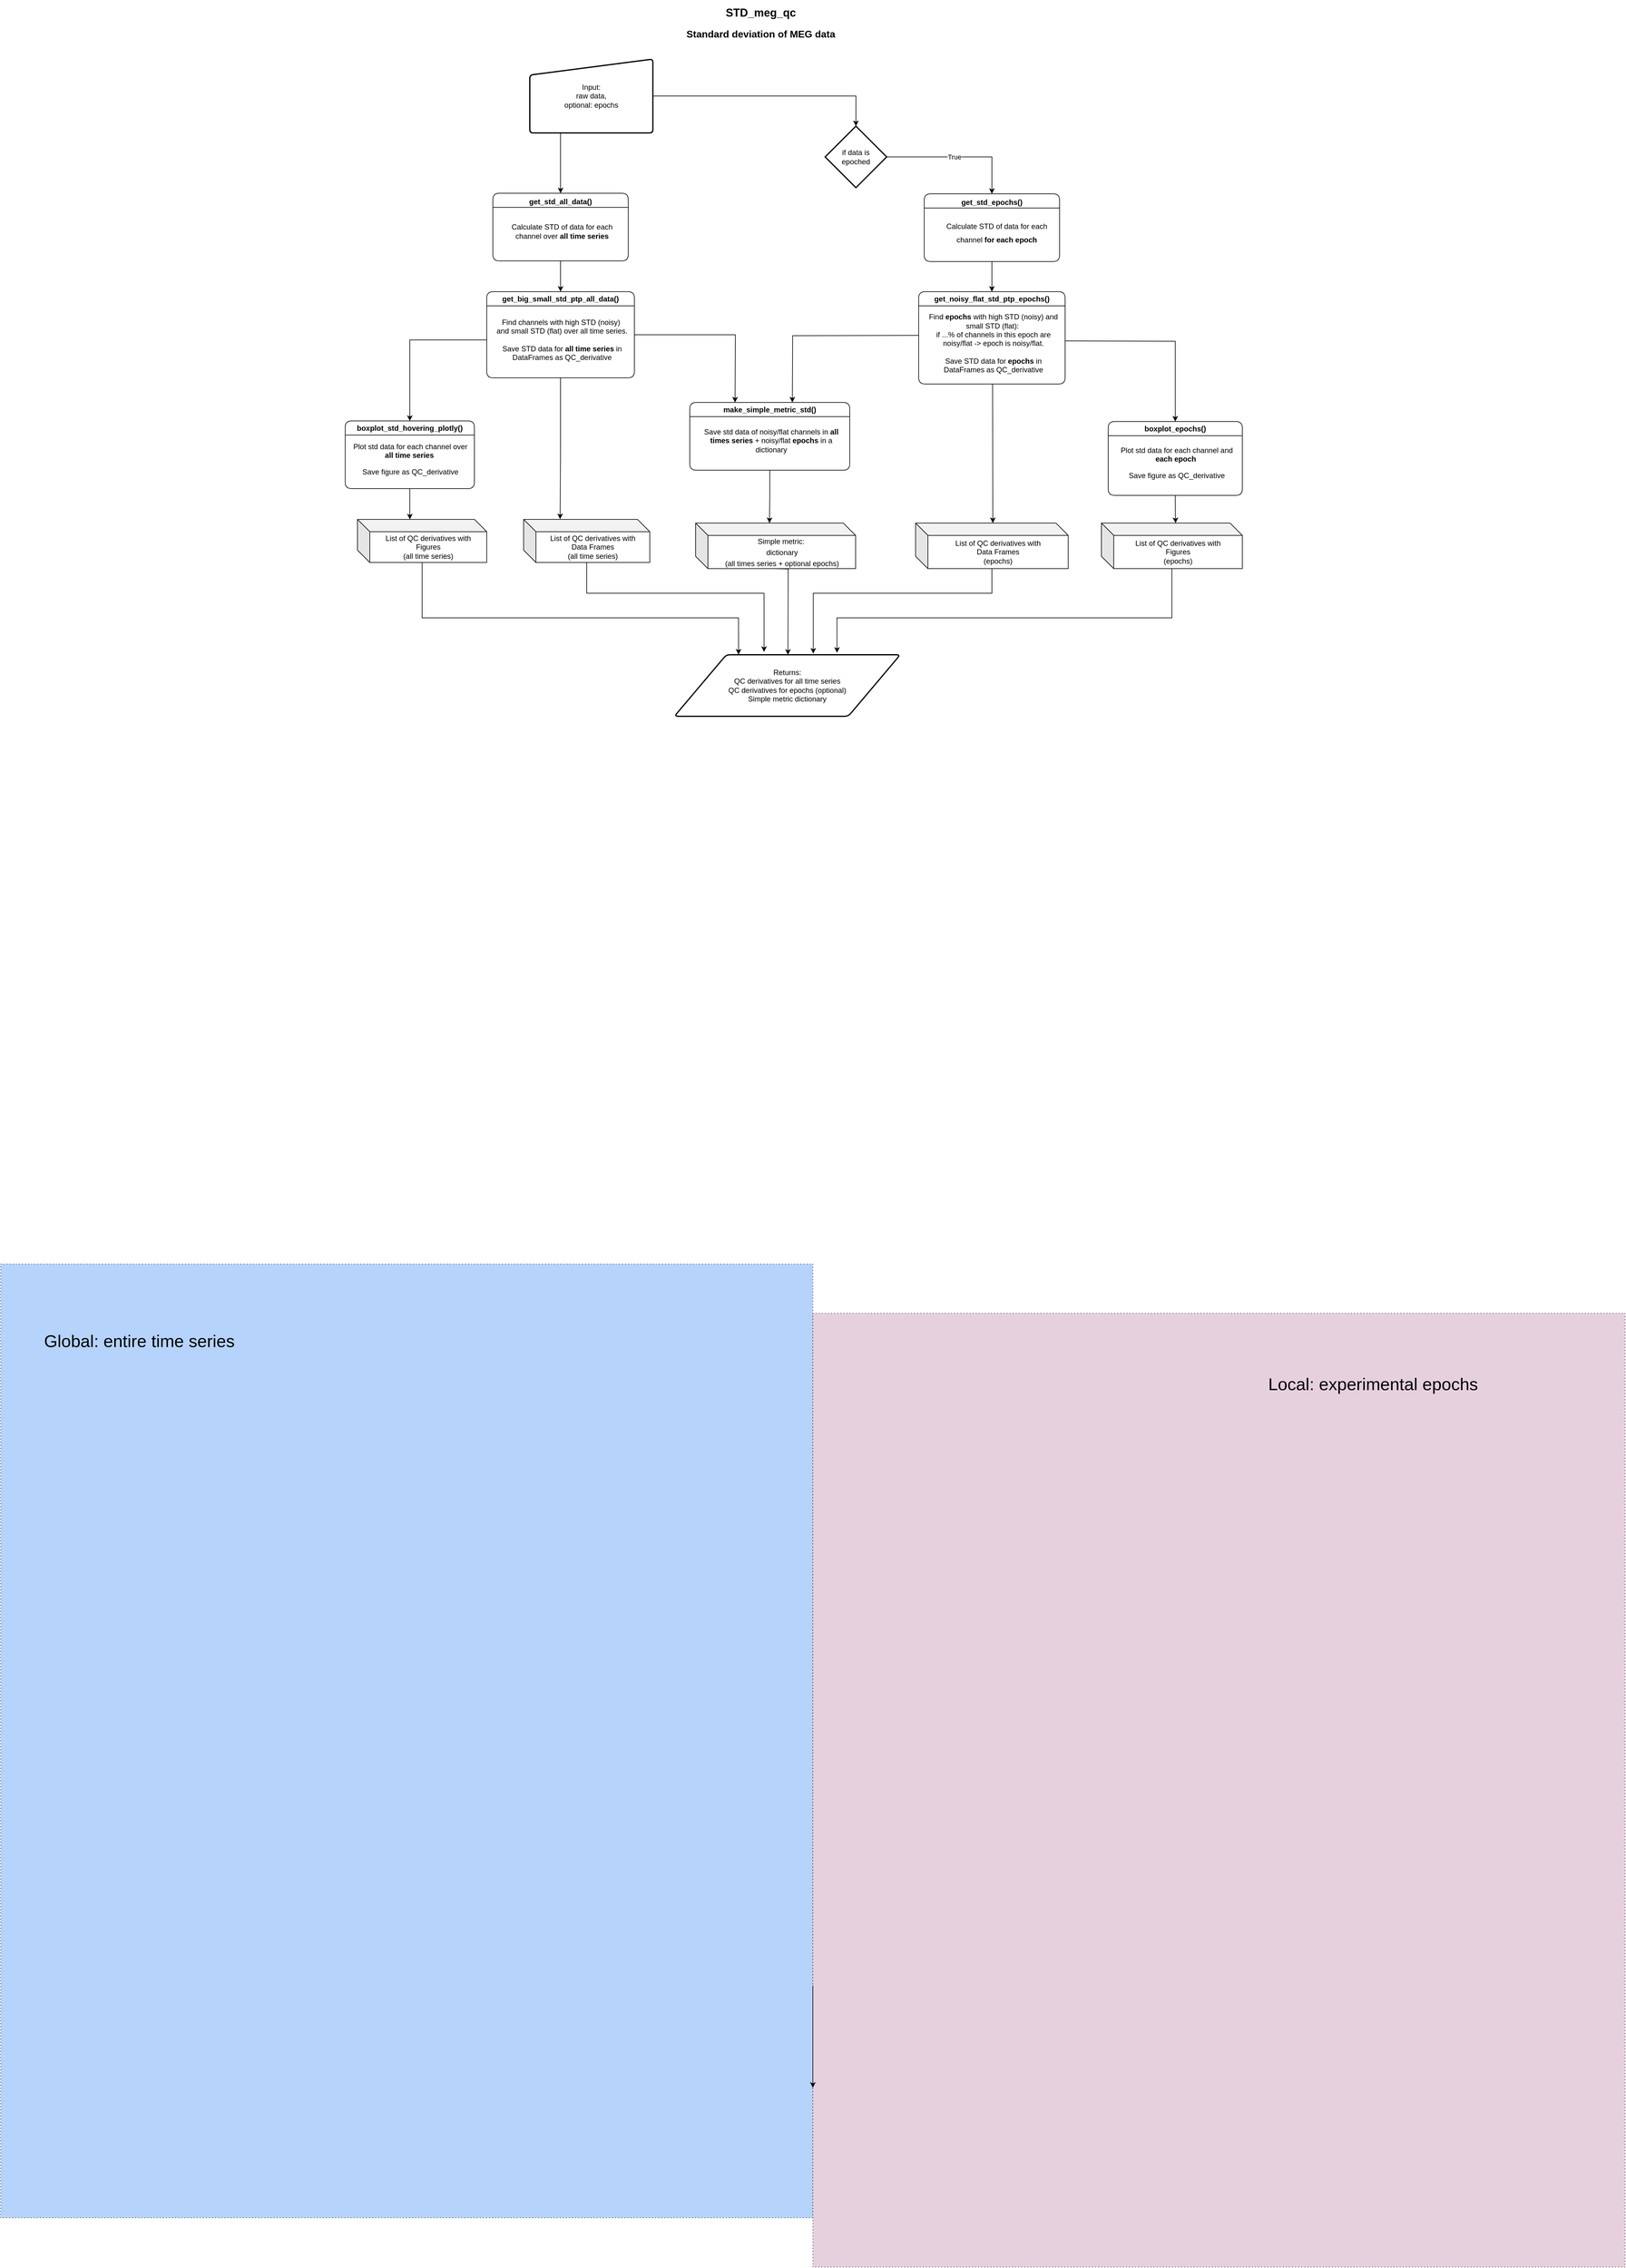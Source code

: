 <mxfile version="20.8.16" type="device"><diagram name="Page-1" id="929967ad-93f9-6ef4-fab6-5d389245f69c"><mxGraphModel dx="2874" dy="1614" grid="1" gridSize="10" guides="1" tooltips="1" connect="1" arrows="1" fold="1" page="0" pageScale="1.5" pageWidth="1169" pageHeight="826" background="none" math="0" shadow="0"><root><mxCell id="0" style=";html=1;"/><mxCell id="1" style=";html=1;" parent="0"/><mxCell id="1672d66443f91eb5-23" value="&lt;font style=&quot;&quot;&gt;&lt;span style=&quot;font-size: 18px;&quot;&gt;STD_meg_qc&lt;/span&gt;&lt;br&gt;&lt;font style=&quot;font-size: 16px;&quot;&gt;Standard deviation of MEG data&lt;/font&gt;&lt;/font&gt;" style="text;strokeColor=none;fillColor=none;html=1;fontSize=28;fontStyle=1;verticalAlign=middle;align=center;fontFamily=Helvetica;" parent="1" vertex="1"><mxGeometry x="210" y="-30" width="1010" height="60" as="geometry"/></mxCell><mxCell id="7kQUwR05Db2AxijS4nxS-154" style="edgeStyle=orthogonalEdgeStyle;rounded=0;orthogonalLoop=1;jettySize=auto;html=1;entryX=0.397;entryY=-0.047;entryDx=0;entryDy=0;entryPerimeter=0;fontFamily=Helvetica;fontSize=12;" parent="1" source="_AQNHTN7oGHshsWPynQ7-9" target="7kQUwR05Db2AxijS4nxS-50" edge="1"><mxGeometry relative="1" as="geometry"><Array as="points"><mxPoint x="433" y="930"/><mxPoint x="721" y="930"/></Array></mxGeometry></mxCell><mxCell id="_AQNHTN7oGHshsWPynQ7-9" value="List of QC derivatives with&lt;br style=&quot;font-size: 12px;&quot;&gt;Data Frames&lt;br style=&quot;font-size: 12px;&quot;&gt;(all time series)" style="shape=cube;whiteSpace=wrap;html=1;boundedLbl=1;backgroundOutline=1;darkOpacity=0.05;darkOpacity2=0.1;fontSize=12;fontFamily=Helvetica;" parent="1" vertex="1"><mxGeometry x="330" y="810" width="205" height="70" as="geometry"/></mxCell><mxCell id="7kQUwR05Db2AxijS4nxS-155" style="edgeStyle=orthogonalEdgeStyle;rounded=0;orthogonalLoop=1;jettySize=auto;html=1;entryX=0.284;entryY=-0.004;entryDx=0;entryDy=0;entryPerimeter=0;fontFamily=Helvetica;fontSize=12;" parent="1" source="_AQNHTN7oGHshsWPynQ7-10" target="7kQUwR05Db2AxijS4nxS-50" edge="1"><mxGeometry relative="1" as="geometry"><Array as="points"><mxPoint x="165" y="970"/><mxPoint x="679" y="970"/></Array></mxGeometry></mxCell><mxCell id="_AQNHTN7oGHshsWPynQ7-10" value="List of QC derivatives with&lt;br style=&quot;font-size: 12px;&quot;&gt;Figures&lt;br style=&quot;font-size: 12px;&quot;&gt;(all time series)" style="shape=cube;whiteSpace=wrap;html=1;boundedLbl=1;backgroundOutline=1;darkOpacity=0.05;darkOpacity2=0.1;fontSize=12;fontFamily=Helvetica;" parent="1" vertex="1"><mxGeometry x="60" y="810" width="210" height="70" as="geometry"/></mxCell><mxCell id="7kQUwR05Db2AxijS4nxS-45" style="edgeStyle=orthogonalEdgeStyle;rounded=0;orthogonalLoop=1;jettySize=auto;html=1;exitX=0.5;exitY=1;exitDx=0;exitDy=0;entryX=0;entryY=0;entryDx=120.5;entryDy=0;entryPerimeter=0;fontFamily=Helvetica;" parent="1" source="7kQUwR05Db2AxijS4nxS-135" target="_AQNHTN7oGHshsWPynQ7-19" edge="1"><mxGeometry relative="1" as="geometry"><mxPoint x="1391.56" y="730" as="sourcePoint"/></mxGeometry></mxCell><mxCell id="7kQUwR05Db2AxijS4nxS-156" style="edgeStyle=orthogonalEdgeStyle;rounded=0;orthogonalLoop=1;jettySize=auto;html=1;entryX=0.72;entryY=-0.033;entryDx=0;entryDy=0;entryPerimeter=0;fontFamily=Helvetica;fontSize=12;" parent="1" source="_AQNHTN7oGHshsWPynQ7-19" target="7kQUwR05Db2AxijS4nxS-50" edge="1"><mxGeometry relative="1" as="geometry"><Array as="points"><mxPoint x="1384" y="970"/><mxPoint x="839" y="970"/></Array></mxGeometry></mxCell><mxCell id="_AQNHTN7oGHshsWPynQ7-19" value="List of QC derivatives with&lt;br style=&quot;font-size: 12px;&quot;&gt;Figures&lt;br style=&quot;font-size: 12px;&quot;&gt;(epochs)" style="shape=cube;whiteSpace=wrap;html=1;boundedLbl=1;backgroundOutline=1;darkOpacity=0.05;darkOpacity2=0.1;fontSize=12;fontFamily=Helvetica;" parent="1" vertex="1"><mxGeometry x="1269" y="816" width="229" height="74" as="geometry"/></mxCell><mxCell id="7kQUwR05Db2AxijS4nxS-153" style="edgeStyle=orthogonalEdgeStyle;rounded=0;orthogonalLoop=1;jettySize=auto;html=1;entryX=0.615;entryY=-0.019;entryDx=0;entryDy=0;entryPerimeter=0;fontFamily=Helvetica;fontSize=12;" parent="1" source="_AQNHTN7oGHshsWPynQ7-20" target="7kQUwR05Db2AxijS4nxS-50" edge="1"><mxGeometry relative="1" as="geometry"><Array as="points"><mxPoint x="1091" y="930"/><mxPoint x="801" y="930"/></Array></mxGeometry></mxCell><mxCell id="_AQNHTN7oGHshsWPynQ7-20" value="List of QC derivatives with&lt;br style=&quot;font-size: 12px;&quot;&gt;Data Frames&lt;br style=&quot;font-size: 12px;&quot;&gt;(epochs)" style="shape=cube;whiteSpace=wrap;html=1;boundedLbl=1;backgroundOutline=1;darkOpacity=0.05;darkOpacity2=0.1;fontSize=12;fontFamily=Helvetica;" parent="1" vertex="1"><mxGeometry x="967" y="816" width="248" height="74" as="geometry"/></mxCell><mxCell id="j-ePfxGCvIgjRonhG07--5" style="edgeStyle=orthogonalEdgeStyle;rounded=0;orthogonalLoop=1;jettySize=auto;html=1;entryX=0.5;entryY=0;entryDx=0;entryDy=0;fontSize=16;" parent="1" edge="1"><mxGeometry relative="1" as="geometry"><mxPoint x="736.5" y="890" as="sourcePoint"/><mxPoint x="759.5" y="1030" as="targetPoint"/></mxGeometry></mxCell><mxCell id="_AQNHTN7oGHshsWPynQ7-24" value="&lt;div style=&quot;font-size: 12px; line-height: 18px;&quot;&gt;Simple metric:&amp;nbsp;&lt;/div&gt;&lt;div style=&quot;font-size: 12px; line-height: 18px;&quot;&gt;dictionary&lt;/div&gt;&lt;div style=&quot;font-size: 12px; line-height: 18px;&quot;&gt;(all times series + optional epochs)&lt;/div&gt;" style="shape=cube;whiteSpace=wrap;html=1;boundedLbl=1;backgroundOutline=1;darkOpacity=0.05;darkOpacity2=0.1;fontSize=12;fontFamily=Helvetica;" parent="1" vertex="1"><mxGeometry x="609.5" y="816" width="260" height="74" as="geometry"/></mxCell><mxCell id="_AQNHTN7oGHshsWPynQ7-32" value="&lt;p style=&quot;line-height: 18px;&quot;&gt;&lt;br&gt;&lt;/p&gt;" style="text;html=1;align=center;verticalAlign=middle;resizable=0;points=[];autosize=1;strokeColor=none;fillColor=none;fontSize=18;fontFamily=Helvetica;" parent="1" vertex="1"><mxGeometry x="55" y="470" width="20" height="70" as="geometry"/></mxCell><mxCell id="5kX12h6zAJPrbqQiqlTQ-20" value="" style="rounded=0;whiteSpace=wrap;html=1;dashed=1;dashPattern=1 4;fontSize=18;fillColor=#B6D3FC;movable=1;resizable=1;rotatable=1;deletable=1;editable=1;connectable=1;" parent="1" vertex="1"><mxGeometry x="-520" y="2020" width="1320.0" height="1550.0" as="geometry"/></mxCell><mxCell id="5kX12h6zAJPrbqQiqlTQ-22" value="" style="rounded=0;whiteSpace=wrap;html=1;dashed=1;dashPattern=1 4;fontSize=18;fillColor=#E6D0DE;movable=1;resizable=1;rotatable=1;deletable=1;editable=1;connectable=1;" parent="1" vertex="1"><mxGeometry x="800" y="2100" width="1320" height="1550" as="geometry"/></mxCell><mxCell id="5kX12h6zAJPrbqQiqlTQ-24" value="Global: entire time series" style="text;html=1;align=center;verticalAlign=middle;resizable=0;points=[];autosize=1;strokeColor=none;fillColor=none;fontSize=28;fontFamily=Helvetica;" parent="1" vertex="1"><mxGeometry x="-460" y="2120" width="330" height="50" as="geometry"/></mxCell><mxCell id="5kX12h6zAJPrbqQiqlTQ-25" value="Local: experimental epochs" style="text;html=1;align=center;verticalAlign=middle;resizable=0;points=[];autosize=1;strokeColor=none;fillColor=none;fontSize=28;fontFamily=Helvetica;" parent="1" vertex="1"><mxGeometry x="1530" y="2190" width="360" height="50" as="geometry"/></mxCell><mxCell id="_AQNHTN7oGHshsWPynQ7-29" value="" style="endArrow=classic;html=1;rounded=0;fontSize=18;fontFamily=Helvetica;entryX=0;entryY=0.812;entryDx=0;entryDy=0;entryPerimeter=0;exitX=0;exitY=0.705;exitDx=0;exitDy=0;exitPerimeter=0;" parent="1" source="5kX12h6zAJPrbqQiqlTQ-22" target="5kX12h6zAJPrbqQiqlTQ-22" edge="1"><mxGeometry width="50" height="50" relative="1" as="geometry"><mxPoint x="820" y="1012" as="sourcePoint"/><mxPoint x="830" y="1182" as="targetPoint"/><Array as="points"/></mxGeometry></mxCell><mxCell id="7kQUwR05Db2AxijS4nxS-111" style="edgeStyle=orthogonalEdgeStyle;rounded=0;orthogonalLoop=1;jettySize=auto;html=1;exitX=0.25;exitY=1;exitDx=0;exitDy=0;entryX=0.5;entryY=0;entryDx=0;entryDy=0;fontSize=18;fontFamily=Helvetica;" parent="1" source="7kQUwR05Db2AxijS4nxS-2" target="7kQUwR05Db2AxijS4nxS-110" edge="1"><mxGeometry relative="1" as="geometry"/></mxCell><mxCell id="7kQUwR05Db2AxijS4nxS-142" style="edgeStyle=orthogonalEdgeStyle;rounded=0;orthogonalLoop=1;jettySize=auto;html=1;exitX=1;exitY=0.5;exitDx=0;exitDy=0;entryX=0.5;entryY=0;entryDx=0;entryDy=0;entryPerimeter=0;fontFamily=Helvetica;fontSize=12;" parent="1" source="7kQUwR05Db2AxijS4nxS-2" target="7kQUwR05Db2AxijS4nxS-29" edge="1"><mxGeometry relative="1" as="geometry"/></mxCell><mxCell id="7kQUwR05Db2AxijS4nxS-2" value="Input:&lt;br&gt;raw data,&lt;br&gt;optional: epochs" style="html=1;strokeWidth=2;shape=manualInput;whiteSpace=wrap;rounded=1;size=26;arcSize=11;fontFamily=Helvetica;" parent="1" vertex="1"><mxGeometry x="340" y="62" width="200" height="120" as="geometry"/></mxCell><mxCell id="7kQUwR05Db2AxijS4nxS-42" style="edgeStyle=orthogonalEdgeStyle;rounded=0;orthogonalLoop=1;jettySize=auto;html=1;exitX=0.5;exitY=1;exitDx=0;exitDy=0;entryX=0.5;entryY=0;entryDx=0;entryDy=0;fontFamily=Helvetica;" parent="1" source="7kQUwR05Db2AxijS4nxS-122" target="7kQUwR05Db2AxijS4nxS-126" edge="1"><mxGeometry relative="1" as="geometry"><mxPoint x="1090" y="322.5" as="sourcePoint"/><mxPoint x="1092" y="440" as="targetPoint"/></mxGeometry></mxCell><mxCell id="7kQUwR05Db2AxijS4nxS-30" style="edgeStyle=orthogonalEdgeStyle;rounded=0;orthogonalLoop=1;jettySize=auto;html=1;entryX=0.5;entryY=0;entryDx=0;entryDy=0;fontFamily=Helvetica;" parent="1" source="7kQUwR05Db2AxijS4nxS-29" target="7kQUwR05Db2AxijS4nxS-122" edge="1"><mxGeometry relative="1" as="geometry"><mxPoint x="1090" y="330" as="targetPoint"/></mxGeometry></mxCell><mxCell id="7kQUwR05Db2AxijS4nxS-31" value="True" style="edgeLabel;html=1;align=center;verticalAlign=middle;resizable=0;points=[];fontFamily=Helvetica;" parent="7kQUwR05Db2AxijS4nxS-30" vertex="1" connectable="0"><mxGeometry x="-0.049" relative="1" as="geometry"><mxPoint as="offset"/></mxGeometry></mxCell><mxCell id="7kQUwR05Db2AxijS4nxS-29" value="if data is&lt;br&gt;epoched" style="strokeWidth=2;html=1;shape=mxgraph.flowchart.decision;whiteSpace=wrap;fontFamily=Helvetica;" parent="1" vertex="1"><mxGeometry x="820" y="171" width="100" height="100" as="geometry"/></mxCell><mxCell id="7kQUwR05Db2AxijS4nxS-46" style="edgeStyle=orthogonalEdgeStyle;rounded=0;orthogonalLoop=1;jettySize=auto;html=1;exitX=0.5;exitY=1;exitDx=0;exitDy=0;entryX=0;entryY=0;entryDx=125.5;entryDy=0;entryPerimeter=0;fontFamily=Helvetica;" parent="1" target="_AQNHTN7oGHshsWPynQ7-20" edge="1"><mxGeometry relative="1" as="geometry"><mxPoint x="1092" y="500" as="sourcePoint"/></mxGeometry></mxCell><mxCell id="7kQUwR05Db2AxijS4nxS-47" style="edgeStyle=orthogonalEdgeStyle;rounded=0;orthogonalLoop=1;jettySize=auto;html=1;exitX=0;exitY=0.5;exitDx=0;exitDy=0;entryX=0.75;entryY=0;entryDx=0;entryDy=0;fontFamily=Helvetica;" parent="1" edge="1"><mxGeometry relative="1" as="geometry"><mxPoint x="972" y="511" as="sourcePoint"/><mxPoint x="766.684" y="620" as="targetPoint"/></mxGeometry></mxCell><mxCell id="7kQUwR05Db2AxijS4nxS-50" value="&lt;div style=&quot;font-size: 12px;&quot;&gt;Returns:&lt;/div&gt;&lt;div style=&quot;font-size: 12px;&quot;&gt;QC derivatives for all time series&lt;/div&gt;&lt;div style=&quot;font-size: 12px;&quot;&gt;QC derivatives for epochs (optional)&lt;/div&gt;&lt;div style=&quot;font-size: 12px;&quot;&gt;Simple metric dictionary&lt;/div&gt;" style="shape=parallelogram;html=1;strokeWidth=2;perimeter=parallelogramPerimeter;whiteSpace=wrap;rounded=1;arcSize=12;size=0.23;fontSize=12;fontFamily=Helvetica;" parent="1" vertex="1"><mxGeometry x="575" y="1030" width="367" height="100" as="geometry"/></mxCell><mxCell id="7kQUwR05Db2AxijS4nxS-108" value="" style="group;fontFamily=Helvetica;" parent="1" vertex="1" connectable="0"><mxGeometry x="280" y="280" width="220" height="110" as="geometry"/></mxCell><mxCell id="7kQUwR05Db2AxijS4nxS-109" value="&lt;div style=&quot;font-size: 12px;&quot;&gt;Calculate STD&amp;nbsp;&lt;span style=&quot;background-color: initial;&quot;&gt;of data for each channel over &lt;b&gt;all time series&lt;/b&gt;&lt;/span&gt;&lt;/div&gt;" style="text;html=1;strokeColor=none;fillColor=default;align=center;verticalAlign=middle;whiteSpace=wrap;rounded=0;fontSize=12;spacingTop=5;spacing=0;spacingBottom=5;spacingLeft=10;spacingRight=5;container=0;fontFamily=Helvetica;" parent="7kQUwR05Db2AxijS4nxS-108" vertex="1"><mxGeometry y="13.2" width="220" height="96.8" as="geometry"/></mxCell><mxCell id="7kQUwR05Db2AxijS4nxS-110" value="&lt;font style=&quot;font-size: 12px;&quot;&gt;get_std_all_data()&lt;/font&gt;" style="swimlane;whiteSpace=wrap;html=1;fontSize=18;container=0;rounded=1;perimeterSpacing=0;fillColor=default;fillStyle=solid;swimlaneLine=1;fontFamily=Helvetica;" parent="7kQUwR05Db2AxijS4nxS-108" vertex="1"><mxGeometry width="220" height="110" as="geometry"/></mxCell><mxCell id="7kQUwR05Db2AxijS4nxS-112" value="" style="group;fontFamily=Helvetica;" parent="1" vertex="1" connectable="0"><mxGeometry x="270" y="440" width="240" height="140" as="geometry"/></mxCell><mxCell id="7kQUwR05Db2AxijS4nxS-113" value="&lt;div style=&quot;font-size: 12px;&quot;&gt;&lt;font style=&quot;font-size: 12px;&quot;&gt;Find channels with high STD (noisy)&amp;nbsp;&lt;/font&gt;&lt;/div&gt;&lt;div style=&quot;font-size: 12px;&quot;&gt;&lt;font style=&quot;font-size: 12px;&quot;&gt;and small STD (flat) over all time series.&lt;/font&gt;&lt;/div&gt;&lt;div style=&quot;font-size: 12px;&quot;&gt;&lt;font style=&quot;font-size: 12px;&quot;&gt;&lt;br&gt;&lt;/font&gt;&lt;/div&gt;&lt;div style=&quot;font-size: 12px;&quot;&gt;&lt;font style=&quot;font-size: 12px;&quot;&gt;&lt;font style=&quot;font-size: 12px;&quot;&gt;Save STD data for &lt;b&gt;all time series&lt;/b&gt; in DataFrames as QC_derivative&lt;/font&gt;&lt;br&gt;&lt;/font&gt;&lt;/div&gt;" style="text;html=1;strokeColor=none;fillColor=default;align=center;verticalAlign=middle;whiteSpace=wrap;rounded=0;fontSize=18;spacingTop=5;spacing=0;spacingBottom=5;spacingLeft=10;spacingRight=5;container=0;fontFamily=Helvetica;" parent="7kQUwR05Db2AxijS4nxS-112" vertex="1"><mxGeometry y="16.8" width="240" height="123.2" as="geometry"/></mxCell><mxCell id="7kQUwR05Db2AxijS4nxS-114" value="get_big_small_std_ptp_all_data()" style="swimlane;whiteSpace=wrap;html=1;fontSize=12;container=0;rounded=1;perimeterSpacing=0;fillColor=default;fillStyle=solid;swimlaneLine=1;fontFamily=Helvetica;" parent="7kQUwR05Db2AxijS4nxS-112" vertex="1"><mxGeometry width="240" height="140" as="geometry"/></mxCell><mxCell id="7kQUwR05Db2AxijS4nxS-115" style="edgeStyle=orthogonalEdgeStyle;rounded=0;orthogonalLoop=1;jettySize=auto;html=1;exitX=0.5;exitY=1;exitDx=0;exitDy=0;entryX=0.5;entryY=0;entryDx=0;entryDy=0;fontSize=18;fontFamily=Helvetica;" parent="1" source="7kQUwR05Db2AxijS4nxS-110" target="7kQUwR05Db2AxijS4nxS-114" edge="1"><mxGeometry relative="1" as="geometry"/></mxCell><mxCell id="7kQUwR05Db2AxijS4nxS-119" style="edgeStyle=orthogonalEdgeStyle;rounded=0;orthogonalLoop=1;jettySize=auto;html=1;exitX=1;exitY=0.5;exitDx=0;exitDy=0;entryX=0.25;entryY=0;entryDx=0;entryDy=0;fontFamily=Helvetica;fontSize=12;" parent="1" source="7kQUwR05Db2AxijS4nxS-114" edge="1"><mxGeometry relative="1" as="geometry"><mxPoint x="547" y="500" as="sourcePoint"/><mxPoint x="673.561" y="620" as="targetPoint"/></mxGeometry></mxCell><mxCell id="7kQUwR05Db2AxijS4nxS-120" value="" style="group" parent="1" vertex="1" connectable="0"><mxGeometry x="981" y="281" width="220" height="110" as="geometry"/></mxCell><mxCell id="7kQUwR05Db2AxijS4nxS-121" value="&lt;font style=&quot;font-size: 12px;&quot;&gt;Calculate STD&lt;span style=&quot;&quot;&gt;&amp;nbsp;&lt;/span&gt;&lt;span style=&quot;&quot;&gt;of data for&amp;nbsp;&lt;/span&gt;&lt;span style=&quot;border-color: var(--border-color); background-color: initial;&quot;&gt;each channel&amp;nbsp;&lt;/span&gt;&lt;b style=&quot;border-color: var(--border-color); background-color: initial;&quot;&gt;for each epoch&lt;/b&gt;&lt;/font&gt;" style="text;html=1;strokeColor=none;fillColor=default;align=center;verticalAlign=middle;whiteSpace=wrap;rounded=0;fontSize=18;spacingTop=5;spacing=0;spacingBottom=5;spacingLeft=10;spacingRight=5;container=0;" parent="7kQUwR05Db2AxijS4nxS-120" vertex="1"><mxGeometry x="11" y="13.2" width="209" height="96.8" as="geometry"/></mxCell><mxCell id="7kQUwR05Db2AxijS4nxS-122" value="&lt;font style=&quot;font-size: 12px;&quot;&gt;get_std_epochs()&lt;/font&gt;" style="swimlane;whiteSpace=wrap;html=1;fontSize=18;container=0;rounded=1;perimeterSpacing=0;fillColor=default;fillStyle=solid;swimlaneLine=1;" parent="7kQUwR05Db2AxijS4nxS-120" vertex="1"><mxGeometry width="220" height="110" as="geometry"/></mxCell><mxCell id="7kQUwR05Db2AxijS4nxS-124" value="" style="group;fontFamily=Helvetica;" parent="1" vertex="1" connectable="0"><mxGeometry x="972" y="440" width="238" height="150" as="geometry"/></mxCell><mxCell id="7kQUwR05Db2AxijS4nxS-125" value="&lt;div style=&quot;font-size: 12px;&quot;&gt;&lt;font style=&quot;font-size: 12px;&quot;&gt;Find&amp;nbsp;&lt;b style=&quot;border-color: var(--border-color);&quot;&gt;epochs&lt;/b&gt;&amp;nbsp;with high STD (noisy)&amp;nbsp;&lt;span style=&quot;border-color: var(--border-color); background-color: initial;&quot;&gt;and small STD (flat):&amp;nbsp;&lt;br style=&quot;border-color: var(--border-color);&quot;&gt;&lt;/span&gt;if ...% of channels in this epoch are noisy/flat -&amp;gt; epoch is noisy/flat.&lt;br&gt;&lt;/font&gt;&lt;/div&gt;&lt;div style=&quot;font-size: 12px;&quot;&gt;&lt;span style=&quot;&quot;&gt;&lt;font style=&quot;font-size: 12px;&quot;&gt;&lt;br&gt;&lt;/font&gt;&lt;/span&gt;&lt;/div&gt;&lt;div style=&quot;font-size: 12px;&quot;&gt;&lt;font style=&quot;font-size: 12px;&quot;&gt;Save STD data for &lt;b&gt;epochs&lt;/b&gt; in DataFrames as QC_derivative&lt;/font&gt;&lt;span style=&quot;font-size: 12px;&quot;&gt;&lt;br&gt;&lt;/span&gt;&lt;/div&gt;" style="text;html=1;strokeColor=none;fillColor=default;align=center;verticalAlign=middle;whiteSpace=wrap;rounded=0;fontSize=18;spacingTop=5;spacing=0;spacingBottom=5;spacingLeft=10;spacingRight=5;container=0;fontFamily=Helvetica;" parent="7kQUwR05Db2AxijS4nxS-124" vertex="1"><mxGeometry y="18.0" width="238" height="132.0" as="geometry"/></mxCell><mxCell id="7kQUwR05Db2AxijS4nxS-126" value="get_noisy_flat_std_ptp_epochs()" style="swimlane;whiteSpace=wrap;html=1;fontSize=12;container=0;rounded=1;perimeterSpacing=0;fillColor=default;fillStyle=solid;swimlaneLine=1;fontFamily=Helvetica;" parent="7kQUwR05Db2AxijS4nxS-124" vertex="1"><mxGeometry width="238" height="150" as="geometry"/></mxCell><mxCell id="7kQUwR05Db2AxijS4nxS-130" value="" style="group;fontFamily=Helvetica;" parent="1" vertex="1" connectable="0"><mxGeometry x="40" y="650" width="210" height="110" as="geometry"/></mxCell><mxCell id="7kQUwR05Db2AxijS4nxS-131" value="&lt;p style=&quot;font-size: 12px;&quot;&gt;Plot std data for each channel over &lt;b&gt;all time series&amp;nbsp;&lt;/b&gt;&lt;/p&gt;&lt;p style=&quot;font-size: 12px;&quot;&gt;Save figure as QC_derivative&lt;/p&gt;" style="text;html=1;strokeColor=none;fillColor=default;align=center;verticalAlign=middle;whiteSpace=wrap;rounded=0;fontSize=18;spacingTop=5;spacing=0;spacingBottom=5;spacingLeft=10;spacingRight=5;container=0;fontFamily=Helvetica;" parent="7kQUwR05Db2AxijS4nxS-130" vertex="1"><mxGeometry y="13.2" width="207.407" height="96.8" as="geometry"/></mxCell><mxCell id="7kQUwR05Db2AxijS4nxS-132" value="boxplot_std_hovering_plotly()" style="swimlane;whiteSpace=wrap;html=1;fontSize=12;container=0;rounded=1;perimeterSpacing=0;fillColor=default;fillStyle=solid;swimlaneLine=1;fontFamily=Helvetica;" parent="7kQUwR05Db2AxijS4nxS-130" vertex="1"><mxGeometry width="210" height="110.0" as="geometry"/></mxCell><mxCell id="7kQUwR05Db2AxijS4nxS-133" value="" style="group;fontFamily=Helvetica;" parent="1" vertex="1" connectable="0"><mxGeometry x="1280" y="651" width="218" height="120" as="geometry"/></mxCell><mxCell id="7kQUwR05Db2AxijS4nxS-134" value="&lt;p style=&quot;font-size: 12px;&quot;&gt;Plot std data for each channel and &lt;b&gt;each epoch&amp;nbsp;&lt;/b&gt;&lt;/p&gt;&lt;p style=&quot;font-size: 12px;&quot;&gt;Save figure as QC_derivative&lt;/p&gt;" style="text;html=1;strokeColor=none;fillColor=default;align=center;verticalAlign=middle;whiteSpace=wrap;rounded=0;fontSize=18;spacingTop=5;spacing=0;spacingBottom=5;spacingLeft=10;spacingRight=5;container=0;fontFamily=Helvetica;" parent="7kQUwR05Db2AxijS4nxS-133" vertex="1"><mxGeometry y="14.4" width="218" height="105.6" as="geometry"/></mxCell><mxCell id="7kQUwR05Db2AxijS4nxS-135" value="boxplot_epochs()" style="swimlane;whiteSpace=wrap;html=1;fontSize=12;container=0;rounded=1;perimeterSpacing=0;fillColor=default;fillStyle=solid;swimlaneLine=1;fontFamily=Helvetica;" parent="7kQUwR05Db2AxijS4nxS-133" vertex="1"><mxGeometry width="218" height="120.0" as="geometry"/></mxCell><mxCell id="7kQUwR05Db2AxijS4nxS-136" style="edgeStyle=orthogonalEdgeStyle;rounded=0;orthogonalLoop=1;jettySize=auto;html=1;fontFamily=Helvetica;fontSize=12;entryX=0.5;entryY=0;entryDx=0;entryDy=0;" parent="1" target="7kQUwR05Db2AxijS4nxS-135" edge="1"><mxGeometry relative="1" as="geometry"><mxPoint x="1210" y="520" as="sourcePoint"/><mxPoint x="1390" y="647" as="targetPoint"/></mxGeometry></mxCell><mxCell id="7kQUwR05Db2AxijS4nxS-137" style="edgeStyle=orthogonalEdgeStyle;rounded=0;orthogonalLoop=1;jettySize=auto;html=1;fontFamily=Helvetica;fontSize=12;" parent="1" source="7kQUwR05Db2AxijS4nxS-113" target="7kQUwR05Db2AxijS4nxS-132" edge="1"><mxGeometry relative="1" as="geometry"/></mxCell><mxCell id="7kQUwR05Db2AxijS4nxS-149" style="edgeStyle=orthogonalEdgeStyle;rounded=0;orthogonalLoop=1;jettySize=auto;html=1;entryX=0.405;entryY=0;entryDx=0;entryDy=0;entryPerimeter=0;fontFamily=Helvetica;fontSize=12;" parent="1" source="7kQUwR05Db2AxijS4nxS-132" target="_AQNHTN7oGHshsWPynQ7-10" edge="1"><mxGeometry relative="1" as="geometry"/></mxCell><mxCell id="7kQUwR05Db2AxijS4nxS-151" style="edgeStyle=orthogonalEdgeStyle;rounded=0;orthogonalLoop=1;jettySize=auto;html=1;entryX=0.289;entryY=-0.006;entryDx=0;entryDy=0;entryPerimeter=0;fontFamily=Helvetica;fontSize=12;" parent="1" source="7kQUwR05Db2AxijS4nxS-114" target="_AQNHTN7oGHshsWPynQ7-9" edge="1"><mxGeometry relative="1" as="geometry"/></mxCell><mxCell id="j-ePfxGCvIgjRonhG07--1" value="" style="group;fontFamily=Helvetica;" parent="1" vertex="1" connectable="0"><mxGeometry x="600" y="620" width="260" height="110" as="geometry"/></mxCell><mxCell id="j-ePfxGCvIgjRonhG07--2" value="&lt;p style=&quot;border-color: var(--border-color); font-size: 12px;&quot;&gt;&lt;font style=&quot;border-color: var(--border-color);&quot;&gt;Save std data of noisy/flat channels in&amp;nbsp;&lt;b style=&quot;border-color: var(--border-color);&quot;&gt;all times series&lt;/b&gt;&amp;nbsp;+&amp;nbsp;&lt;/font&gt;noisy/flat&amp;nbsp;&lt;b style=&quot;border-color: var(--border-color);&quot;&gt;epochs&lt;/b&gt;&amp;nbsp;in a dictionary&lt;/p&gt;" style="text;html=1;strokeColor=none;fillColor=default;align=center;verticalAlign=middle;whiteSpace=wrap;rounded=0;fontSize=18;spacingTop=5;spacing=0;spacingBottom=5;spacingLeft=10;spacingRight=5;container=0;fontFamily=Helvetica;" parent="j-ePfxGCvIgjRonhG07--1" vertex="1"><mxGeometry y="13.2" width="260" height="96.8" as="geometry"/></mxCell><mxCell id="j-ePfxGCvIgjRonhG07--3" value="make_simple_metric_std()" style="swimlane;whiteSpace=wrap;html=1;fontSize=12;container=0;rounded=1;perimeterSpacing=0;fillColor=default;fillStyle=solid;swimlaneLine=1;fontFamily=Helvetica;" parent="j-ePfxGCvIgjRonhG07--1" vertex="1"><mxGeometry width="260" height="110.0" as="geometry"/></mxCell><mxCell id="j-ePfxGCvIgjRonhG07--7" style="edgeStyle=orthogonalEdgeStyle;rounded=0;orthogonalLoop=1;jettySize=auto;html=1;entryX=0;entryY=0;entryDx=120;entryDy=0;entryPerimeter=0;fontSize=16;" parent="1" source="j-ePfxGCvIgjRonhG07--2" target="_AQNHTN7oGHshsWPynQ7-24" edge="1"><mxGeometry relative="1" as="geometry"/></mxCell></root></mxGraphModel></diagram></mxfile>